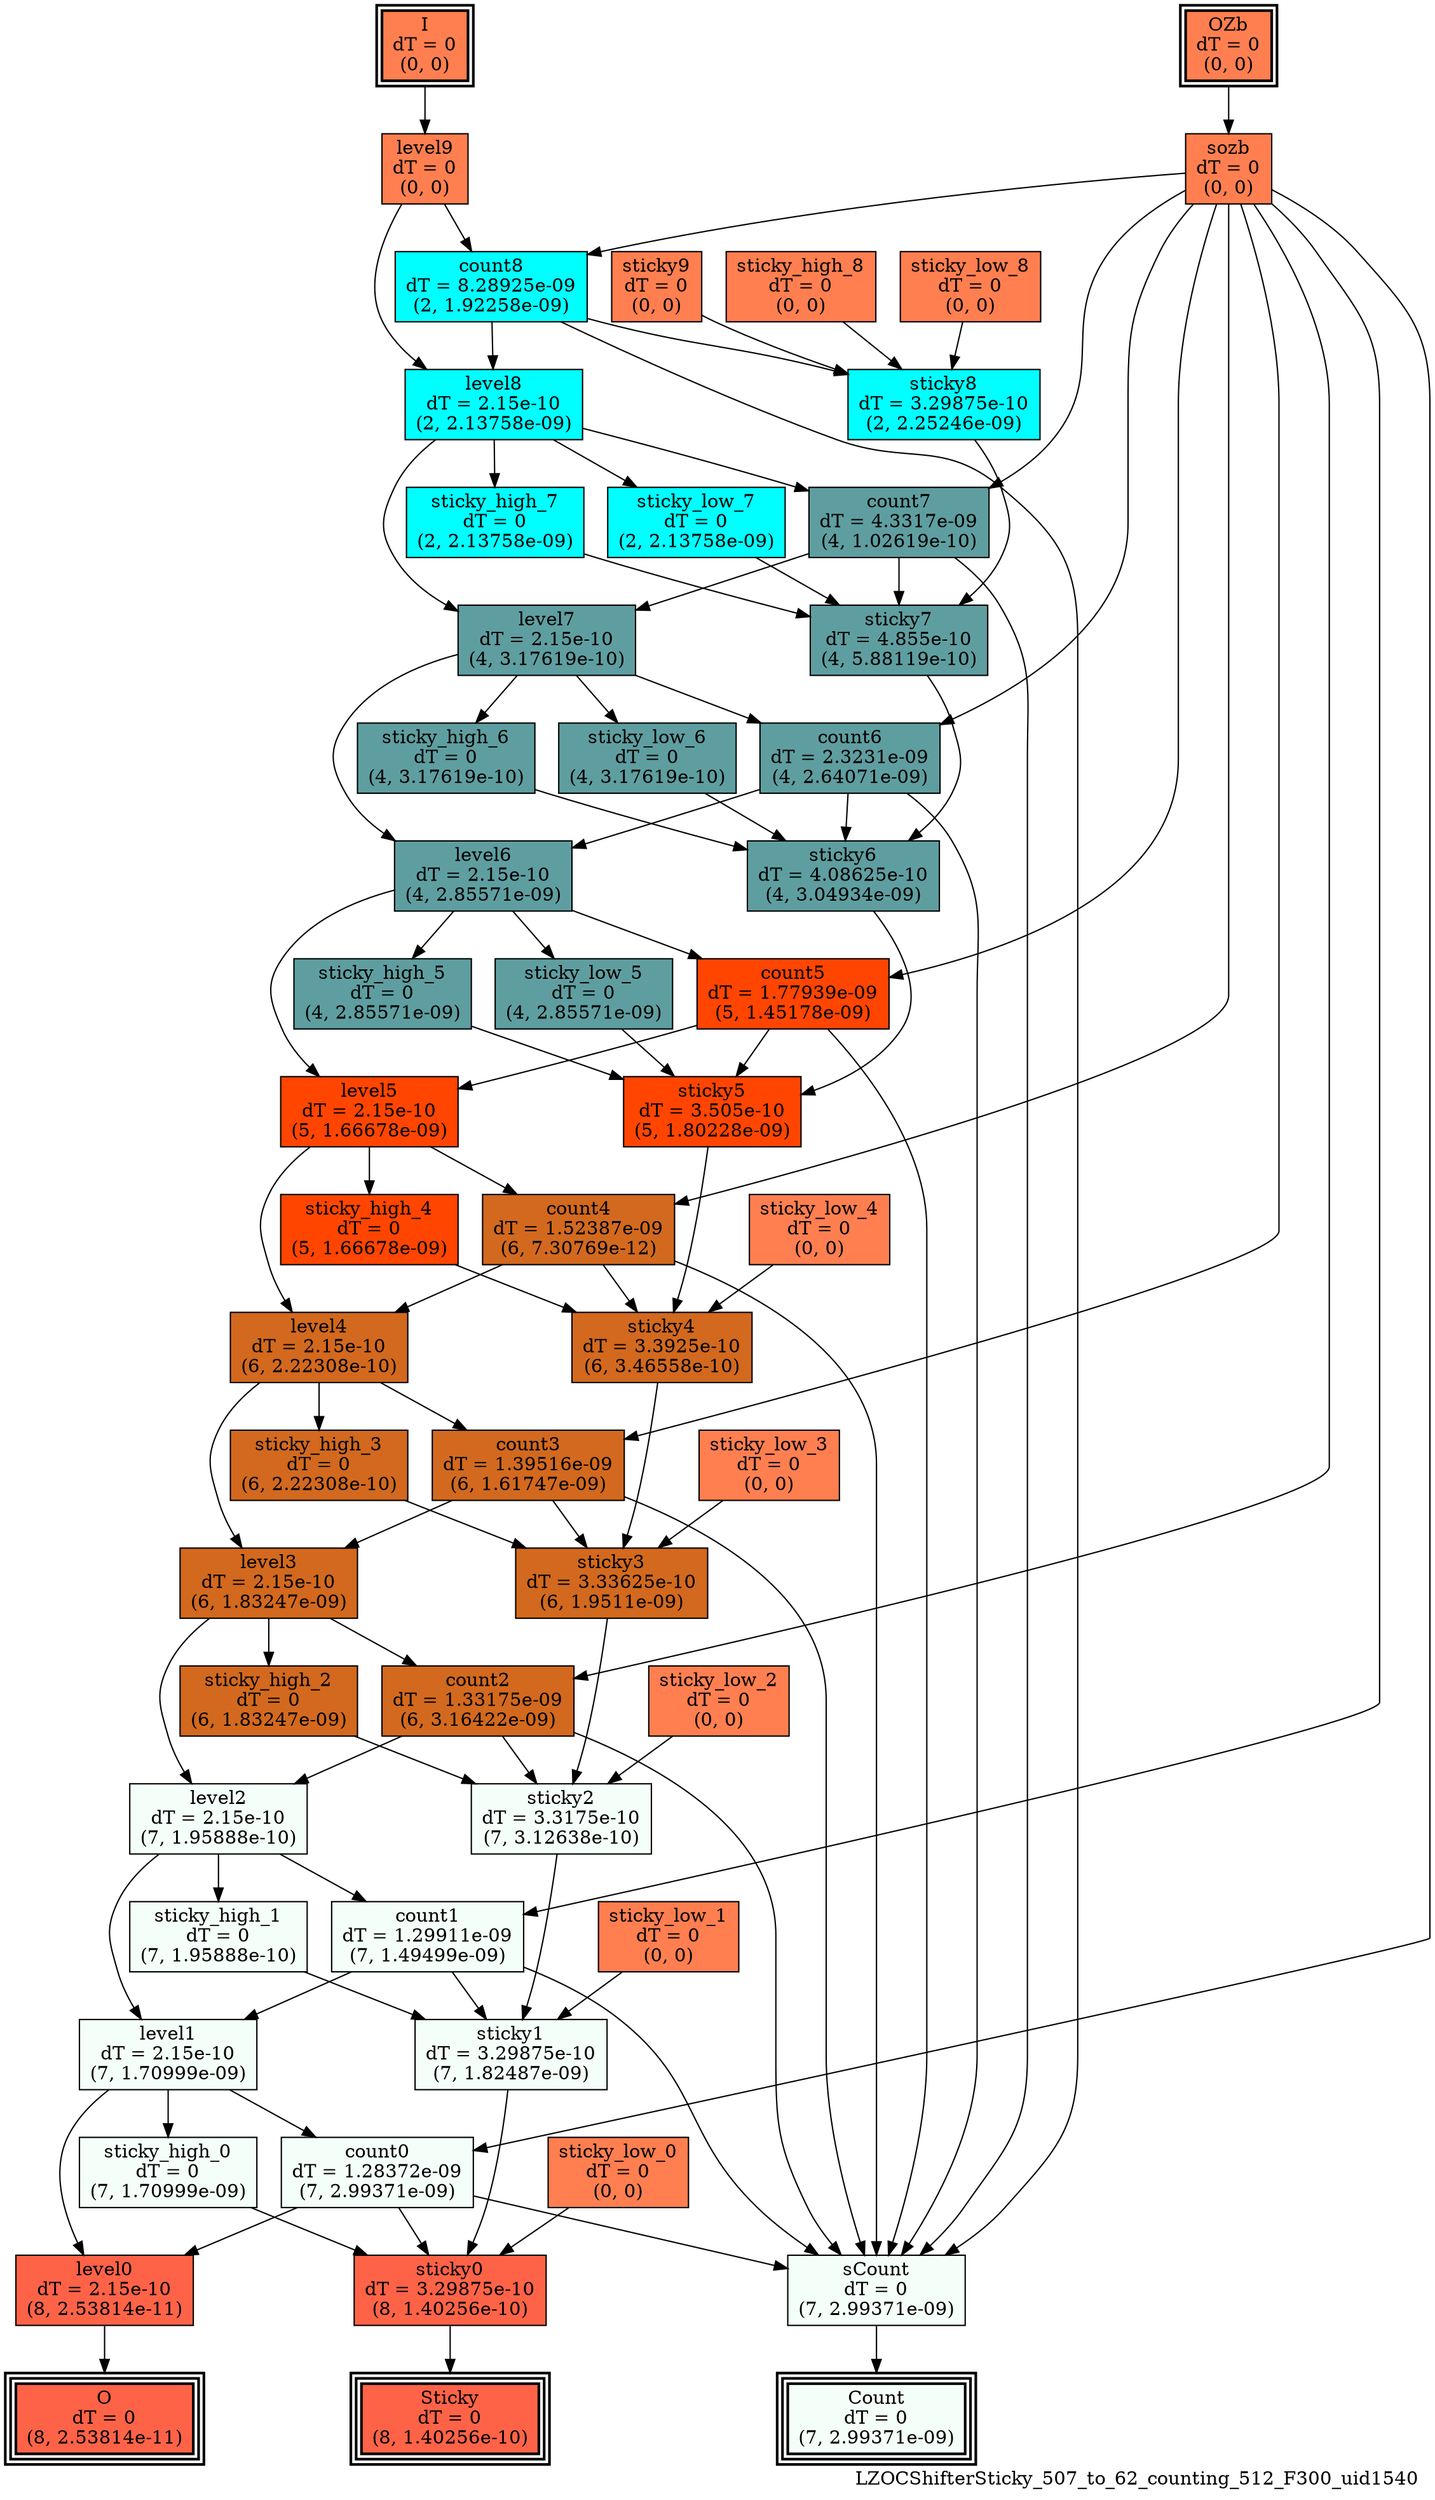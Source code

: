 digraph LZOCShifterSticky_507_to_62_counting_512_F300_uid1540
{
	//graph drawing options
	label=LZOCShifterSticky_507_to_62_counting_512_F300_uid1540;
	labelloc=bottom;
	labeljust=right;
	ratio=auto;
	nodesep=0.25;
	ranksep=0.5;

	//input/output signals of operator LZOCShifterSticky_507_to_62_counting_512_F300_uid1540
	I__LZOCShifterSticky_507_to_62_counting_512_F300_uid1540 [ label="I\ndT = 0\n(0, 0)", shape=box, color=black, style="bold, filled", fillcolor=coral, peripheries=2 ];
	OZb__LZOCShifterSticky_507_to_62_counting_512_F300_uid1540 [ label="OZb\ndT = 0\n(0, 0)", shape=box, color=black, style="bold, filled", fillcolor=coral, peripheries=2 ];
	Count__LZOCShifterSticky_507_to_62_counting_512_F300_uid1540 [ label="Count\ndT = 0\n(7, 2.99371e-09)", shape=box, color=black, style="bold, filled", fillcolor=mintcream, peripheries=3 ];
	O__LZOCShifterSticky_507_to_62_counting_512_F300_uid1540 [ label="O\ndT = 0\n(8, 2.53814e-11)", shape=box, color=black, style="bold, filled", fillcolor=tomato, peripheries=3 ];
	Sticky__LZOCShifterSticky_507_to_62_counting_512_F300_uid1540 [ label="Sticky\ndT = 0\n(8, 1.40256e-10)", shape=box, color=black, style="bold, filled", fillcolor=tomato, peripheries=3 ];
	{rank=same I__LZOCShifterSticky_507_to_62_counting_512_F300_uid1540, OZb__LZOCShifterSticky_507_to_62_counting_512_F300_uid1540};
	{rank=same Count__LZOCShifterSticky_507_to_62_counting_512_F300_uid1540, O__LZOCShifterSticky_507_to_62_counting_512_F300_uid1540, Sticky__LZOCShifterSticky_507_to_62_counting_512_F300_uid1540};
	//internal signals of operator LZOCShifterSticky_507_to_62_counting_512_F300_uid1540
	level9__LZOCShifterSticky_507_to_62_counting_512_F300_uid1540 [ label="level9\ndT = 0\n(0, 0)", shape=box, color=black, style=filled, fillcolor=coral, peripheries=1 ];
	sozb__LZOCShifterSticky_507_to_62_counting_512_F300_uid1540 [ label="sozb\ndT = 0\n(0, 0)", shape=box, color=black, style=filled, fillcolor=coral, peripheries=1 ];
	sticky9__LZOCShifterSticky_507_to_62_counting_512_F300_uid1540 [ label="sticky9\ndT = 0\n(0, 0)", shape=box, color=black, style=filled, fillcolor=coral, peripheries=1 ];
	count8__LZOCShifterSticky_507_to_62_counting_512_F300_uid1540 [ label="count8\ndT = 8.28925e-09\n(2, 1.92258e-09)", shape=box, color=black, style=filled, fillcolor=cyan, peripheries=1 ];
	level8__LZOCShifterSticky_507_to_62_counting_512_F300_uid1540 [ label="level8\ndT = 2.15e-10\n(2, 2.13758e-09)", shape=box, color=black, style=filled, fillcolor=cyan, peripheries=1 ];
	sticky_high_8__LZOCShifterSticky_507_to_62_counting_512_F300_uid1540 [ label="sticky_high_8\ndT = 0\n(0, 0)", shape=box, color=black, style=filled, fillcolor=coral, peripheries=1 ];
	sticky_low_8__LZOCShifterSticky_507_to_62_counting_512_F300_uid1540 [ label="sticky_low_8\ndT = 0\n(0, 0)", shape=box, color=black, style=filled, fillcolor=coral, peripheries=1 ];
	sticky8__LZOCShifterSticky_507_to_62_counting_512_F300_uid1540 [ label="sticky8\ndT = 3.29875e-10\n(2, 2.25246e-09)", shape=box, color=black, style=filled, fillcolor=cyan, peripheries=1 ];
	count7__LZOCShifterSticky_507_to_62_counting_512_F300_uid1540 [ label="count7\ndT = 4.3317e-09\n(4, 1.02619e-10)", shape=box, color=black, style=filled, fillcolor=cadetblue, peripheries=1 ];
	level7__LZOCShifterSticky_507_to_62_counting_512_F300_uid1540 [ label="level7\ndT = 2.15e-10\n(4, 3.17619e-10)", shape=box, color=black, style=filled, fillcolor=cadetblue, peripheries=1 ];
	sticky_high_7__LZOCShifterSticky_507_to_62_counting_512_F300_uid1540 [ label="sticky_high_7\ndT = 0\n(2, 2.13758e-09)", shape=box, color=black, style=filled, fillcolor=cyan, peripheries=1 ];
	sticky_low_7__LZOCShifterSticky_507_to_62_counting_512_F300_uid1540 [ label="sticky_low_7\ndT = 0\n(2, 2.13758e-09)", shape=box, color=black, style=filled, fillcolor=cyan, peripheries=1 ];
	sticky7__LZOCShifterSticky_507_to_62_counting_512_F300_uid1540 [ label="sticky7\ndT = 4.855e-10\n(4, 5.88119e-10)", shape=box, color=black, style=filled, fillcolor=cadetblue, peripheries=1 ];
	count6__LZOCShifterSticky_507_to_62_counting_512_F300_uid1540 [ label="count6\ndT = 2.3231e-09\n(4, 2.64071e-09)", shape=box, color=black, style=filled, fillcolor=cadetblue, peripheries=1 ];
	level6__LZOCShifterSticky_507_to_62_counting_512_F300_uid1540 [ label="level6\ndT = 2.15e-10\n(4, 2.85571e-09)", shape=box, color=black, style=filled, fillcolor=cadetblue, peripheries=1 ];
	sticky_high_6__LZOCShifterSticky_507_to_62_counting_512_F300_uid1540 [ label="sticky_high_6\ndT = 0\n(4, 3.17619e-10)", shape=box, color=black, style=filled, fillcolor=cadetblue, peripheries=1 ];
	sticky_low_6__LZOCShifterSticky_507_to_62_counting_512_F300_uid1540 [ label="sticky_low_6\ndT = 0\n(4, 3.17619e-10)", shape=box, color=black, style=filled, fillcolor=cadetblue, peripheries=1 ];
	sticky6__LZOCShifterSticky_507_to_62_counting_512_F300_uid1540 [ label="sticky6\ndT = 4.08625e-10\n(4, 3.04934e-09)", shape=box, color=black, style=filled, fillcolor=cadetblue, peripheries=1 ];
	count5__LZOCShifterSticky_507_to_62_counting_512_F300_uid1540 [ label="count5\ndT = 1.77939e-09\n(5, 1.45178e-09)", shape=box, color=black, style=filled, fillcolor=orangered, peripheries=1 ];
	level5__LZOCShifterSticky_507_to_62_counting_512_F300_uid1540 [ label="level5\ndT = 2.15e-10\n(5, 1.66678e-09)", shape=box, color=black, style=filled, fillcolor=orangered, peripheries=1 ];
	sticky_high_5__LZOCShifterSticky_507_to_62_counting_512_F300_uid1540 [ label="sticky_high_5\ndT = 0\n(4, 2.85571e-09)", shape=box, color=black, style=filled, fillcolor=cadetblue, peripheries=1 ];
	sticky_low_5__LZOCShifterSticky_507_to_62_counting_512_F300_uid1540 [ label="sticky_low_5\ndT = 0\n(4, 2.85571e-09)", shape=box, color=black, style=filled, fillcolor=cadetblue, peripheries=1 ];
	sticky5__LZOCShifterSticky_507_to_62_counting_512_F300_uid1540 [ label="sticky5\ndT = 3.505e-10\n(5, 1.80228e-09)", shape=box, color=black, style=filled, fillcolor=orangered, peripheries=1 ];
	count4__LZOCShifterSticky_507_to_62_counting_512_F300_uid1540 [ label="count4\ndT = 1.52387e-09\n(6, 7.30769e-12)", shape=box, color=black, style=filled, fillcolor=chocolate, peripheries=1 ];
	level4__LZOCShifterSticky_507_to_62_counting_512_F300_uid1540 [ label="level4\ndT = 2.15e-10\n(6, 2.22308e-10)", shape=box, color=black, style=filled, fillcolor=chocolate, peripheries=1 ];
	sticky_high_4__LZOCShifterSticky_507_to_62_counting_512_F300_uid1540 [ label="sticky_high_4\ndT = 0\n(5, 1.66678e-09)", shape=box, color=black, style=filled, fillcolor=orangered, peripheries=1 ];
	sticky_low_4__LZOCShifterSticky_507_to_62_counting_512_F300_uid1540 [ label="sticky_low_4\ndT = 0\n(0, 0)", shape=box, color=black, style=filled, fillcolor=coral, peripheries=1 ];
	sticky4__LZOCShifterSticky_507_to_62_counting_512_F300_uid1540 [ label="sticky4\ndT = 3.3925e-10\n(6, 3.46558e-10)", shape=box, color=black, style=filled, fillcolor=chocolate, peripheries=1 ];
	count3__LZOCShifterSticky_507_to_62_counting_512_F300_uid1540 [ label="count3\ndT = 1.39516e-09\n(6, 1.61747e-09)", shape=box, color=black, style=filled, fillcolor=chocolate, peripheries=1 ];
	level3__LZOCShifterSticky_507_to_62_counting_512_F300_uid1540 [ label="level3\ndT = 2.15e-10\n(6, 1.83247e-09)", shape=box, color=black, style=filled, fillcolor=chocolate, peripheries=1 ];
	sticky_high_3__LZOCShifterSticky_507_to_62_counting_512_F300_uid1540 [ label="sticky_high_3\ndT = 0\n(6, 2.22308e-10)", shape=box, color=black, style=filled, fillcolor=chocolate, peripheries=1 ];
	sticky_low_3__LZOCShifterSticky_507_to_62_counting_512_F300_uid1540 [ label="sticky_low_3\ndT = 0\n(0, 0)", shape=box, color=black, style=filled, fillcolor=coral, peripheries=1 ];
	sticky3__LZOCShifterSticky_507_to_62_counting_512_F300_uid1540 [ label="sticky3\ndT = 3.33625e-10\n(6, 1.9511e-09)", shape=box, color=black, style=filled, fillcolor=chocolate, peripheries=1 ];
	count2__LZOCShifterSticky_507_to_62_counting_512_F300_uid1540 [ label="count2\ndT = 1.33175e-09\n(6, 3.16422e-09)", shape=box, color=black, style=filled, fillcolor=chocolate, peripheries=1 ];
	level2__LZOCShifterSticky_507_to_62_counting_512_F300_uid1540 [ label="level2\ndT = 2.15e-10\n(7, 1.95888e-10)", shape=box, color=black, style=filled, fillcolor=mintcream, peripheries=1 ];
	sticky_high_2__LZOCShifterSticky_507_to_62_counting_512_F300_uid1540 [ label="sticky_high_2\ndT = 0\n(6, 1.83247e-09)", shape=box, color=black, style=filled, fillcolor=chocolate, peripheries=1 ];
	sticky_low_2__LZOCShifterSticky_507_to_62_counting_512_F300_uid1540 [ label="sticky_low_2\ndT = 0\n(0, 0)", shape=box, color=black, style=filled, fillcolor=coral, peripheries=1 ];
	sticky2__LZOCShifterSticky_507_to_62_counting_512_F300_uid1540 [ label="sticky2\ndT = 3.3175e-10\n(7, 3.12638e-10)", shape=box, color=black, style=filled, fillcolor=mintcream, peripheries=1 ];
	count1__LZOCShifterSticky_507_to_62_counting_512_F300_uid1540 [ label="count1\ndT = 1.29911e-09\n(7, 1.49499e-09)", shape=box, color=black, style=filled, fillcolor=mintcream, peripheries=1 ];
	level1__LZOCShifterSticky_507_to_62_counting_512_F300_uid1540 [ label="level1\ndT = 2.15e-10\n(7, 1.70999e-09)", shape=box, color=black, style=filled, fillcolor=mintcream, peripheries=1 ];
	sticky_high_1__LZOCShifterSticky_507_to_62_counting_512_F300_uid1540 [ label="sticky_high_1\ndT = 0\n(7, 1.95888e-10)", shape=box, color=black, style=filled, fillcolor=mintcream, peripheries=1 ];
	sticky_low_1__LZOCShifterSticky_507_to_62_counting_512_F300_uid1540 [ label="sticky_low_1\ndT = 0\n(0, 0)", shape=box, color=black, style=filled, fillcolor=coral, peripheries=1 ];
	sticky1__LZOCShifterSticky_507_to_62_counting_512_F300_uid1540 [ label="sticky1\ndT = 3.29875e-10\n(7, 1.82487e-09)", shape=box, color=black, style=filled, fillcolor=mintcream, peripheries=1 ];
	count0__LZOCShifterSticky_507_to_62_counting_512_F300_uid1540 [ label="count0\ndT = 1.28372e-09\n(7, 2.99371e-09)", shape=box, color=black, style=filled, fillcolor=mintcream, peripheries=1 ];
	level0__LZOCShifterSticky_507_to_62_counting_512_F300_uid1540 [ label="level0\ndT = 2.15e-10\n(8, 2.53814e-11)", shape=box, color=black, style=filled, fillcolor=tomato, peripheries=1 ];
	sticky_high_0__LZOCShifterSticky_507_to_62_counting_512_F300_uid1540 [ label="sticky_high_0\ndT = 0\n(7, 1.70999e-09)", shape=box, color=black, style=filled, fillcolor=mintcream, peripheries=1 ];
	sticky_low_0__LZOCShifterSticky_507_to_62_counting_512_F300_uid1540 [ label="sticky_low_0\ndT = 0\n(0, 0)", shape=box, color=black, style=filled, fillcolor=coral, peripheries=1 ];
	sticky0__LZOCShifterSticky_507_to_62_counting_512_F300_uid1540 [ label="sticky0\ndT = 3.29875e-10\n(8, 1.40256e-10)", shape=box, color=black, style=filled, fillcolor=tomato, peripheries=1 ];
	sCount__LZOCShifterSticky_507_to_62_counting_512_F300_uid1540 [ label="sCount\ndT = 0\n(7, 2.99371e-09)", shape=box, color=black, style=filled, fillcolor=mintcream, peripheries=1 ];

	//subcomponents of operator LZOCShifterSticky_507_to_62_counting_512_F300_uid1540

	//input and internal signal connections of operator LZOCShifterSticky_507_to_62_counting_512_F300_uid1540
	I__LZOCShifterSticky_507_to_62_counting_512_F300_uid1540 -> level9__LZOCShifterSticky_507_to_62_counting_512_F300_uid1540 [ arrowhead=normal, arrowsize=1.0, arrowtail=normal, color=black, dir=forward  ];
	OZb__LZOCShifterSticky_507_to_62_counting_512_F300_uid1540 -> sozb__LZOCShifterSticky_507_to_62_counting_512_F300_uid1540 [ arrowhead=normal, arrowsize=1.0, arrowtail=normal, color=black, dir=forward  ];
	level9__LZOCShifterSticky_507_to_62_counting_512_F300_uid1540 -> count8__LZOCShifterSticky_507_to_62_counting_512_F300_uid1540 [ arrowhead=normal, arrowsize=1.0, arrowtail=normal, color=black, dir=forward  ];
	level9__LZOCShifterSticky_507_to_62_counting_512_F300_uid1540 -> level8__LZOCShifterSticky_507_to_62_counting_512_F300_uid1540 [ arrowhead=normal, arrowsize=1.0, arrowtail=normal, color=black, dir=forward  ];
	sozb__LZOCShifterSticky_507_to_62_counting_512_F300_uid1540 -> count8__LZOCShifterSticky_507_to_62_counting_512_F300_uid1540 [ arrowhead=normal, arrowsize=1.0, arrowtail=normal, color=black, dir=forward  ];
	sozb__LZOCShifterSticky_507_to_62_counting_512_F300_uid1540 -> count7__LZOCShifterSticky_507_to_62_counting_512_F300_uid1540 [ arrowhead=normal, arrowsize=1.0, arrowtail=normal, color=black, dir=forward  ];
	sozb__LZOCShifterSticky_507_to_62_counting_512_F300_uid1540 -> count6__LZOCShifterSticky_507_to_62_counting_512_F300_uid1540 [ arrowhead=normal, arrowsize=1.0, arrowtail=normal, color=black, dir=forward  ];
	sozb__LZOCShifterSticky_507_to_62_counting_512_F300_uid1540 -> count5__LZOCShifterSticky_507_to_62_counting_512_F300_uid1540 [ arrowhead=normal, arrowsize=1.0, arrowtail=normal, color=black, dir=forward  ];
	sozb__LZOCShifterSticky_507_to_62_counting_512_F300_uid1540 -> count4__LZOCShifterSticky_507_to_62_counting_512_F300_uid1540 [ arrowhead=normal, arrowsize=1.0, arrowtail=normal, color=black, dir=forward  ];
	sozb__LZOCShifterSticky_507_to_62_counting_512_F300_uid1540 -> count3__LZOCShifterSticky_507_to_62_counting_512_F300_uid1540 [ arrowhead=normal, arrowsize=1.0, arrowtail=normal, color=black, dir=forward  ];
	sozb__LZOCShifterSticky_507_to_62_counting_512_F300_uid1540 -> count2__LZOCShifterSticky_507_to_62_counting_512_F300_uid1540 [ arrowhead=normal, arrowsize=1.0, arrowtail=normal, color=black, dir=forward  ];
	sozb__LZOCShifterSticky_507_to_62_counting_512_F300_uid1540 -> count1__LZOCShifterSticky_507_to_62_counting_512_F300_uid1540 [ arrowhead=normal, arrowsize=1.0, arrowtail=normal, color=black, dir=forward  ];
	sozb__LZOCShifterSticky_507_to_62_counting_512_F300_uid1540 -> count0__LZOCShifterSticky_507_to_62_counting_512_F300_uid1540 [ arrowhead=normal, arrowsize=1.0, arrowtail=normal, color=black, dir=forward  ];
	sticky9__LZOCShifterSticky_507_to_62_counting_512_F300_uid1540 -> sticky8__LZOCShifterSticky_507_to_62_counting_512_F300_uid1540 [ arrowhead=normal, arrowsize=1.0, arrowtail=normal, color=black, dir=forward  ];
	count8__LZOCShifterSticky_507_to_62_counting_512_F300_uid1540 -> level8__LZOCShifterSticky_507_to_62_counting_512_F300_uid1540 [ arrowhead=normal, arrowsize=1.0, arrowtail=normal, color=black, dir=forward  ];
	count8__LZOCShifterSticky_507_to_62_counting_512_F300_uid1540 -> sticky8__LZOCShifterSticky_507_to_62_counting_512_F300_uid1540 [ arrowhead=normal, arrowsize=1.0, arrowtail=normal, color=black, dir=forward  ];
	count8__LZOCShifterSticky_507_to_62_counting_512_F300_uid1540 -> sCount__LZOCShifterSticky_507_to_62_counting_512_F300_uid1540 [ arrowhead=normal, arrowsize=1.0, arrowtail=normal, color=black, dir=forward  ];
	level8__LZOCShifterSticky_507_to_62_counting_512_F300_uid1540 -> count7__LZOCShifterSticky_507_to_62_counting_512_F300_uid1540 [ arrowhead=normal, arrowsize=1.0, arrowtail=normal, color=black, dir=forward  ];
	level8__LZOCShifterSticky_507_to_62_counting_512_F300_uid1540 -> level7__LZOCShifterSticky_507_to_62_counting_512_F300_uid1540 [ arrowhead=normal, arrowsize=1.0, arrowtail=normal, color=black, dir=forward  ];
	level8__LZOCShifterSticky_507_to_62_counting_512_F300_uid1540 -> sticky_high_7__LZOCShifterSticky_507_to_62_counting_512_F300_uid1540 [ arrowhead=normal, arrowsize=1.0, arrowtail=normal, color=black, dir=forward  ];
	level8__LZOCShifterSticky_507_to_62_counting_512_F300_uid1540 -> sticky_low_7__LZOCShifterSticky_507_to_62_counting_512_F300_uid1540 [ arrowhead=normal, arrowsize=1.0, arrowtail=normal, color=black, dir=forward  ];
	sticky_high_8__LZOCShifterSticky_507_to_62_counting_512_F300_uid1540 -> sticky8__LZOCShifterSticky_507_to_62_counting_512_F300_uid1540 [ arrowhead=normal, arrowsize=1.0, arrowtail=normal, color=black, dir=forward  ];
	sticky_low_8__LZOCShifterSticky_507_to_62_counting_512_F300_uid1540 -> sticky8__LZOCShifterSticky_507_to_62_counting_512_F300_uid1540 [ arrowhead=normal, arrowsize=1.0, arrowtail=normal, color=black, dir=forward  ];
	sticky8__LZOCShifterSticky_507_to_62_counting_512_F300_uid1540 -> sticky7__LZOCShifterSticky_507_to_62_counting_512_F300_uid1540 [ arrowhead=normal, arrowsize=1.0, arrowtail=normal, color=black, dir=forward  ];
	count7__LZOCShifterSticky_507_to_62_counting_512_F300_uid1540 -> level7__LZOCShifterSticky_507_to_62_counting_512_F300_uid1540 [ arrowhead=normal, arrowsize=1.0, arrowtail=normal, color=black, dir=forward  ];
	count7__LZOCShifterSticky_507_to_62_counting_512_F300_uid1540 -> sticky7__LZOCShifterSticky_507_to_62_counting_512_F300_uid1540 [ arrowhead=normal, arrowsize=1.0, arrowtail=normal, color=black, dir=forward  ];
	count7__LZOCShifterSticky_507_to_62_counting_512_F300_uid1540 -> sCount__LZOCShifterSticky_507_to_62_counting_512_F300_uid1540 [ arrowhead=normal, arrowsize=1.0, arrowtail=normal, color=black, dir=forward  ];
	level7__LZOCShifterSticky_507_to_62_counting_512_F300_uid1540 -> count6__LZOCShifterSticky_507_to_62_counting_512_F300_uid1540 [ arrowhead=normal, arrowsize=1.0, arrowtail=normal, color=black, dir=forward  ];
	level7__LZOCShifterSticky_507_to_62_counting_512_F300_uid1540 -> level6__LZOCShifterSticky_507_to_62_counting_512_F300_uid1540 [ arrowhead=normal, arrowsize=1.0, arrowtail=normal, color=black, dir=forward  ];
	level7__LZOCShifterSticky_507_to_62_counting_512_F300_uid1540 -> sticky_high_6__LZOCShifterSticky_507_to_62_counting_512_F300_uid1540 [ arrowhead=normal, arrowsize=1.0, arrowtail=normal, color=black, dir=forward  ];
	level7__LZOCShifterSticky_507_to_62_counting_512_F300_uid1540 -> sticky_low_6__LZOCShifterSticky_507_to_62_counting_512_F300_uid1540 [ arrowhead=normal, arrowsize=1.0, arrowtail=normal, color=black, dir=forward  ];
	sticky_high_7__LZOCShifterSticky_507_to_62_counting_512_F300_uid1540 -> sticky7__LZOCShifterSticky_507_to_62_counting_512_F300_uid1540 [ arrowhead=normal, arrowsize=1.0, arrowtail=normal, color=black, dir=forward  ];
	sticky_low_7__LZOCShifterSticky_507_to_62_counting_512_F300_uid1540 -> sticky7__LZOCShifterSticky_507_to_62_counting_512_F300_uid1540 [ arrowhead=normal, arrowsize=1.0, arrowtail=normal, color=black, dir=forward  ];
	sticky7__LZOCShifterSticky_507_to_62_counting_512_F300_uid1540 -> sticky6__LZOCShifterSticky_507_to_62_counting_512_F300_uid1540 [ arrowhead=normal, arrowsize=1.0, arrowtail=normal, color=black, dir=forward  ];
	count6__LZOCShifterSticky_507_to_62_counting_512_F300_uid1540 -> level6__LZOCShifterSticky_507_to_62_counting_512_F300_uid1540 [ arrowhead=normal, arrowsize=1.0, arrowtail=normal, color=black, dir=forward  ];
	count6__LZOCShifterSticky_507_to_62_counting_512_F300_uid1540 -> sticky6__LZOCShifterSticky_507_to_62_counting_512_F300_uid1540 [ arrowhead=normal, arrowsize=1.0, arrowtail=normal, color=black, dir=forward  ];
	count6__LZOCShifterSticky_507_to_62_counting_512_F300_uid1540 -> sCount__LZOCShifterSticky_507_to_62_counting_512_F300_uid1540 [ arrowhead=normal, arrowsize=1.0, arrowtail=normal, color=black, dir=forward  ];
	level6__LZOCShifterSticky_507_to_62_counting_512_F300_uid1540 -> count5__LZOCShifterSticky_507_to_62_counting_512_F300_uid1540 [ arrowhead=normal, arrowsize=1.0, arrowtail=normal, color=black, dir=forward  ];
	level6__LZOCShifterSticky_507_to_62_counting_512_F300_uid1540 -> level5__LZOCShifterSticky_507_to_62_counting_512_F300_uid1540 [ arrowhead=normal, arrowsize=1.0, arrowtail=normal, color=black, dir=forward  ];
	level6__LZOCShifterSticky_507_to_62_counting_512_F300_uid1540 -> sticky_high_5__LZOCShifterSticky_507_to_62_counting_512_F300_uid1540 [ arrowhead=normal, arrowsize=1.0, arrowtail=normal, color=black, dir=forward  ];
	level6__LZOCShifterSticky_507_to_62_counting_512_F300_uid1540 -> sticky_low_5__LZOCShifterSticky_507_to_62_counting_512_F300_uid1540 [ arrowhead=normal, arrowsize=1.0, arrowtail=normal, color=black, dir=forward  ];
	sticky_high_6__LZOCShifterSticky_507_to_62_counting_512_F300_uid1540 -> sticky6__LZOCShifterSticky_507_to_62_counting_512_F300_uid1540 [ arrowhead=normal, arrowsize=1.0, arrowtail=normal, color=black, dir=forward  ];
	sticky_low_6__LZOCShifterSticky_507_to_62_counting_512_F300_uid1540 -> sticky6__LZOCShifterSticky_507_to_62_counting_512_F300_uid1540 [ arrowhead=normal, arrowsize=1.0, arrowtail=normal, color=black, dir=forward  ];
	sticky6__LZOCShifterSticky_507_to_62_counting_512_F300_uid1540 -> sticky5__LZOCShifterSticky_507_to_62_counting_512_F300_uid1540 [ arrowhead=normal, arrowsize=1.0, arrowtail=normal, color=black, dir=forward  ];
	count5__LZOCShifterSticky_507_to_62_counting_512_F300_uid1540 -> level5__LZOCShifterSticky_507_to_62_counting_512_F300_uid1540 [ arrowhead=normal, arrowsize=1.0, arrowtail=normal, color=black, dir=forward  ];
	count5__LZOCShifterSticky_507_to_62_counting_512_F300_uid1540 -> sticky5__LZOCShifterSticky_507_to_62_counting_512_F300_uid1540 [ arrowhead=normal, arrowsize=1.0, arrowtail=normal, color=black, dir=forward  ];
	count5__LZOCShifterSticky_507_to_62_counting_512_F300_uid1540 -> sCount__LZOCShifterSticky_507_to_62_counting_512_F300_uid1540 [ arrowhead=normal, arrowsize=1.0, arrowtail=normal, color=black, dir=forward  ];
	level5__LZOCShifterSticky_507_to_62_counting_512_F300_uid1540 -> count4__LZOCShifterSticky_507_to_62_counting_512_F300_uid1540 [ arrowhead=normal, arrowsize=1.0, arrowtail=normal, color=black, dir=forward  ];
	level5__LZOCShifterSticky_507_to_62_counting_512_F300_uid1540 -> level4__LZOCShifterSticky_507_to_62_counting_512_F300_uid1540 [ arrowhead=normal, arrowsize=1.0, arrowtail=normal, color=black, dir=forward  ];
	level5__LZOCShifterSticky_507_to_62_counting_512_F300_uid1540 -> sticky_high_4__LZOCShifterSticky_507_to_62_counting_512_F300_uid1540 [ arrowhead=normal, arrowsize=1.0, arrowtail=normal, color=black, dir=forward  ];
	sticky_high_5__LZOCShifterSticky_507_to_62_counting_512_F300_uid1540 -> sticky5__LZOCShifterSticky_507_to_62_counting_512_F300_uid1540 [ arrowhead=normal, arrowsize=1.0, arrowtail=normal, color=black, dir=forward  ];
	sticky_low_5__LZOCShifterSticky_507_to_62_counting_512_F300_uid1540 -> sticky5__LZOCShifterSticky_507_to_62_counting_512_F300_uid1540 [ arrowhead=normal, arrowsize=1.0, arrowtail=normal, color=black, dir=forward  ];
	sticky5__LZOCShifterSticky_507_to_62_counting_512_F300_uid1540 -> sticky4__LZOCShifterSticky_507_to_62_counting_512_F300_uid1540 [ arrowhead=normal, arrowsize=1.0, arrowtail=normal, color=black, dir=forward  ];
	count4__LZOCShifterSticky_507_to_62_counting_512_F300_uid1540 -> level4__LZOCShifterSticky_507_to_62_counting_512_F300_uid1540 [ arrowhead=normal, arrowsize=1.0, arrowtail=normal, color=black, dir=forward  ];
	count4__LZOCShifterSticky_507_to_62_counting_512_F300_uid1540 -> sticky4__LZOCShifterSticky_507_to_62_counting_512_F300_uid1540 [ arrowhead=normal, arrowsize=1.0, arrowtail=normal, color=black, dir=forward  ];
	count4__LZOCShifterSticky_507_to_62_counting_512_F300_uid1540 -> sCount__LZOCShifterSticky_507_to_62_counting_512_F300_uid1540 [ arrowhead=normal, arrowsize=1.0, arrowtail=normal, color=black, dir=forward  ];
	level4__LZOCShifterSticky_507_to_62_counting_512_F300_uid1540 -> count3__LZOCShifterSticky_507_to_62_counting_512_F300_uid1540 [ arrowhead=normal, arrowsize=1.0, arrowtail=normal, color=black, dir=forward  ];
	level4__LZOCShifterSticky_507_to_62_counting_512_F300_uid1540 -> level3__LZOCShifterSticky_507_to_62_counting_512_F300_uid1540 [ arrowhead=normal, arrowsize=1.0, arrowtail=normal, color=black, dir=forward  ];
	level4__LZOCShifterSticky_507_to_62_counting_512_F300_uid1540 -> sticky_high_3__LZOCShifterSticky_507_to_62_counting_512_F300_uid1540 [ arrowhead=normal, arrowsize=1.0, arrowtail=normal, color=black, dir=forward  ];
	sticky_high_4__LZOCShifterSticky_507_to_62_counting_512_F300_uid1540 -> sticky4__LZOCShifterSticky_507_to_62_counting_512_F300_uid1540 [ arrowhead=normal, arrowsize=1.0, arrowtail=normal, color=black, dir=forward  ];
	sticky_low_4__LZOCShifterSticky_507_to_62_counting_512_F300_uid1540 -> sticky4__LZOCShifterSticky_507_to_62_counting_512_F300_uid1540 [ arrowhead=normal, arrowsize=1.0, arrowtail=normal, color=black, dir=forward  ];
	sticky4__LZOCShifterSticky_507_to_62_counting_512_F300_uid1540 -> sticky3__LZOCShifterSticky_507_to_62_counting_512_F300_uid1540 [ arrowhead=normal, arrowsize=1.0, arrowtail=normal, color=black, dir=forward  ];
	count3__LZOCShifterSticky_507_to_62_counting_512_F300_uid1540 -> level3__LZOCShifterSticky_507_to_62_counting_512_F300_uid1540 [ arrowhead=normal, arrowsize=1.0, arrowtail=normal, color=black, dir=forward  ];
	count3__LZOCShifterSticky_507_to_62_counting_512_F300_uid1540 -> sticky3__LZOCShifterSticky_507_to_62_counting_512_F300_uid1540 [ arrowhead=normal, arrowsize=1.0, arrowtail=normal, color=black, dir=forward  ];
	count3__LZOCShifterSticky_507_to_62_counting_512_F300_uid1540 -> sCount__LZOCShifterSticky_507_to_62_counting_512_F300_uid1540 [ arrowhead=normal, arrowsize=1.0, arrowtail=normal, color=black, dir=forward  ];
	level3__LZOCShifterSticky_507_to_62_counting_512_F300_uid1540 -> count2__LZOCShifterSticky_507_to_62_counting_512_F300_uid1540 [ arrowhead=normal, arrowsize=1.0, arrowtail=normal, color=black, dir=forward  ];
	level3__LZOCShifterSticky_507_to_62_counting_512_F300_uid1540 -> level2__LZOCShifterSticky_507_to_62_counting_512_F300_uid1540 [ arrowhead=normal, arrowsize=1.0, arrowtail=normal, color=black, dir=forward  ];
	level3__LZOCShifterSticky_507_to_62_counting_512_F300_uid1540 -> sticky_high_2__LZOCShifterSticky_507_to_62_counting_512_F300_uid1540 [ arrowhead=normal, arrowsize=1.0, arrowtail=normal, color=black, dir=forward  ];
	sticky_high_3__LZOCShifterSticky_507_to_62_counting_512_F300_uid1540 -> sticky3__LZOCShifterSticky_507_to_62_counting_512_F300_uid1540 [ arrowhead=normal, arrowsize=1.0, arrowtail=normal, color=black, dir=forward  ];
	sticky_low_3__LZOCShifterSticky_507_to_62_counting_512_F300_uid1540 -> sticky3__LZOCShifterSticky_507_to_62_counting_512_F300_uid1540 [ arrowhead=normal, arrowsize=1.0, arrowtail=normal, color=black, dir=forward  ];
	sticky3__LZOCShifterSticky_507_to_62_counting_512_F300_uid1540 -> sticky2__LZOCShifterSticky_507_to_62_counting_512_F300_uid1540 [ arrowhead=normal, arrowsize=1.0, arrowtail=normal, color=black, dir=forward  ];
	count2__LZOCShifterSticky_507_to_62_counting_512_F300_uid1540 -> level2__LZOCShifterSticky_507_to_62_counting_512_F300_uid1540 [ arrowhead=normal, arrowsize=1.0, arrowtail=normal, color=black, dir=forward  ];
	count2__LZOCShifterSticky_507_to_62_counting_512_F300_uid1540 -> sticky2__LZOCShifterSticky_507_to_62_counting_512_F300_uid1540 [ arrowhead=normal, arrowsize=1.0, arrowtail=normal, color=black, dir=forward  ];
	count2__LZOCShifterSticky_507_to_62_counting_512_F300_uid1540 -> sCount__LZOCShifterSticky_507_to_62_counting_512_F300_uid1540 [ arrowhead=normal, arrowsize=1.0, arrowtail=normal, color=black, dir=forward  ];
	level2__LZOCShifterSticky_507_to_62_counting_512_F300_uid1540 -> count1__LZOCShifterSticky_507_to_62_counting_512_F300_uid1540 [ arrowhead=normal, arrowsize=1.0, arrowtail=normal, color=black, dir=forward  ];
	level2__LZOCShifterSticky_507_to_62_counting_512_F300_uid1540 -> level1__LZOCShifterSticky_507_to_62_counting_512_F300_uid1540 [ arrowhead=normal, arrowsize=1.0, arrowtail=normal, color=black, dir=forward  ];
	level2__LZOCShifterSticky_507_to_62_counting_512_F300_uid1540 -> sticky_high_1__LZOCShifterSticky_507_to_62_counting_512_F300_uid1540 [ arrowhead=normal, arrowsize=1.0, arrowtail=normal, color=black, dir=forward  ];
	sticky_high_2__LZOCShifterSticky_507_to_62_counting_512_F300_uid1540 -> sticky2__LZOCShifterSticky_507_to_62_counting_512_F300_uid1540 [ arrowhead=normal, arrowsize=1.0, arrowtail=normal, color=black, dir=forward  ];
	sticky_low_2__LZOCShifterSticky_507_to_62_counting_512_F300_uid1540 -> sticky2__LZOCShifterSticky_507_to_62_counting_512_F300_uid1540 [ arrowhead=normal, arrowsize=1.0, arrowtail=normal, color=black, dir=forward  ];
	sticky2__LZOCShifterSticky_507_to_62_counting_512_F300_uid1540 -> sticky1__LZOCShifterSticky_507_to_62_counting_512_F300_uid1540 [ arrowhead=normal, arrowsize=1.0, arrowtail=normal, color=black, dir=forward  ];
	count1__LZOCShifterSticky_507_to_62_counting_512_F300_uid1540 -> level1__LZOCShifterSticky_507_to_62_counting_512_F300_uid1540 [ arrowhead=normal, arrowsize=1.0, arrowtail=normal, color=black, dir=forward  ];
	count1__LZOCShifterSticky_507_to_62_counting_512_F300_uid1540 -> sticky1__LZOCShifterSticky_507_to_62_counting_512_F300_uid1540 [ arrowhead=normal, arrowsize=1.0, arrowtail=normal, color=black, dir=forward  ];
	count1__LZOCShifterSticky_507_to_62_counting_512_F300_uid1540 -> sCount__LZOCShifterSticky_507_to_62_counting_512_F300_uid1540 [ arrowhead=normal, arrowsize=1.0, arrowtail=normal, color=black, dir=forward  ];
	level1__LZOCShifterSticky_507_to_62_counting_512_F300_uid1540 -> count0__LZOCShifterSticky_507_to_62_counting_512_F300_uid1540 [ arrowhead=normal, arrowsize=1.0, arrowtail=normal, color=black, dir=forward  ];
	level1__LZOCShifterSticky_507_to_62_counting_512_F300_uid1540 -> level0__LZOCShifterSticky_507_to_62_counting_512_F300_uid1540 [ arrowhead=normal, arrowsize=1.0, arrowtail=normal, color=black, dir=forward  ];
	level1__LZOCShifterSticky_507_to_62_counting_512_F300_uid1540 -> sticky_high_0__LZOCShifterSticky_507_to_62_counting_512_F300_uid1540 [ arrowhead=normal, arrowsize=1.0, arrowtail=normal, color=black, dir=forward  ];
	sticky_high_1__LZOCShifterSticky_507_to_62_counting_512_F300_uid1540 -> sticky1__LZOCShifterSticky_507_to_62_counting_512_F300_uid1540 [ arrowhead=normal, arrowsize=1.0, arrowtail=normal, color=black, dir=forward  ];
	sticky_low_1__LZOCShifterSticky_507_to_62_counting_512_F300_uid1540 -> sticky1__LZOCShifterSticky_507_to_62_counting_512_F300_uid1540 [ arrowhead=normal, arrowsize=1.0, arrowtail=normal, color=black, dir=forward  ];
	sticky1__LZOCShifterSticky_507_to_62_counting_512_F300_uid1540 -> sticky0__LZOCShifterSticky_507_to_62_counting_512_F300_uid1540 [ arrowhead=normal, arrowsize=1.0, arrowtail=normal, color=black, dir=forward  ];
	count0__LZOCShifterSticky_507_to_62_counting_512_F300_uid1540 -> level0__LZOCShifterSticky_507_to_62_counting_512_F300_uid1540 [ arrowhead=normal, arrowsize=1.0, arrowtail=normal, color=black, dir=forward  ];
	count0__LZOCShifterSticky_507_to_62_counting_512_F300_uid1540 -> sticky0__LZOCShifterSticky_507_to_62_counting_512_F300_uid1540 [ arrowhead=normal, arrowsize=1.0, arrowtail=normal, color=black, dir=forward  ];
	count0__LZOCShifterSticky_507_to_62_counting_512_F300_uid1540 -> sCount__LZOCShifterSticky_507_to_62_counting_512_F300_uid1540 [ arrowhead=normal, arrowsize=1.0, arrowtail=normal, color=black, dir=forward  ];
	level0__LZOCShifterSticky_507_to_62_counting_512_F300_uid1540 -> O__LZOCShifterSticky_507_to_62_counting_512_F300_uid1540 [ arrowhead=normal, arrowsize=1.0, arrowtail=normal, color=black, dir=forward  ];
	sticky_high_0__LZOCShifterSticky_507_to_62_counting_512_F300_uid1540 -> sticky0__LZOCShifterSticky_507_to_62_counting_512_F300_uid1540 [ arrowhead=normal, arrowsize=1.0, arrowtail=normal, color=black, dir=forward  ];
	sticky_low_0__LZOCShifterSticky_507_to_62_counting_512_F300_uid1540 -> sticky0__LZOCShifterSticky_507_to_62_counting_512_F300_uid1540 [ arrowhead=normal, arrowsize=1.0, arrowtail=normal, color=black, dir=forward  ];
	sticky0__LZOCShifterSticky_507_to_62_counting_512_F300_uid1540 -> Sticky__LZOCShifterSticky_507_to_62_counting_512_F300_uid1540 [ arrowhead=normal, arrowsize=1.0, arrowtail=normal, color=black, dir=forward  ];
	sCount__LZOCShifterSticky_507_to_62_counting_512_F300_uid1540 -> Count__LZOCShifterSticky_507_to_62_counting_512_F300_uid1540 [ arrowhead=normal, arrowsize=1.0, arrowtail=normal, color=black, dir=forward  ];
}

